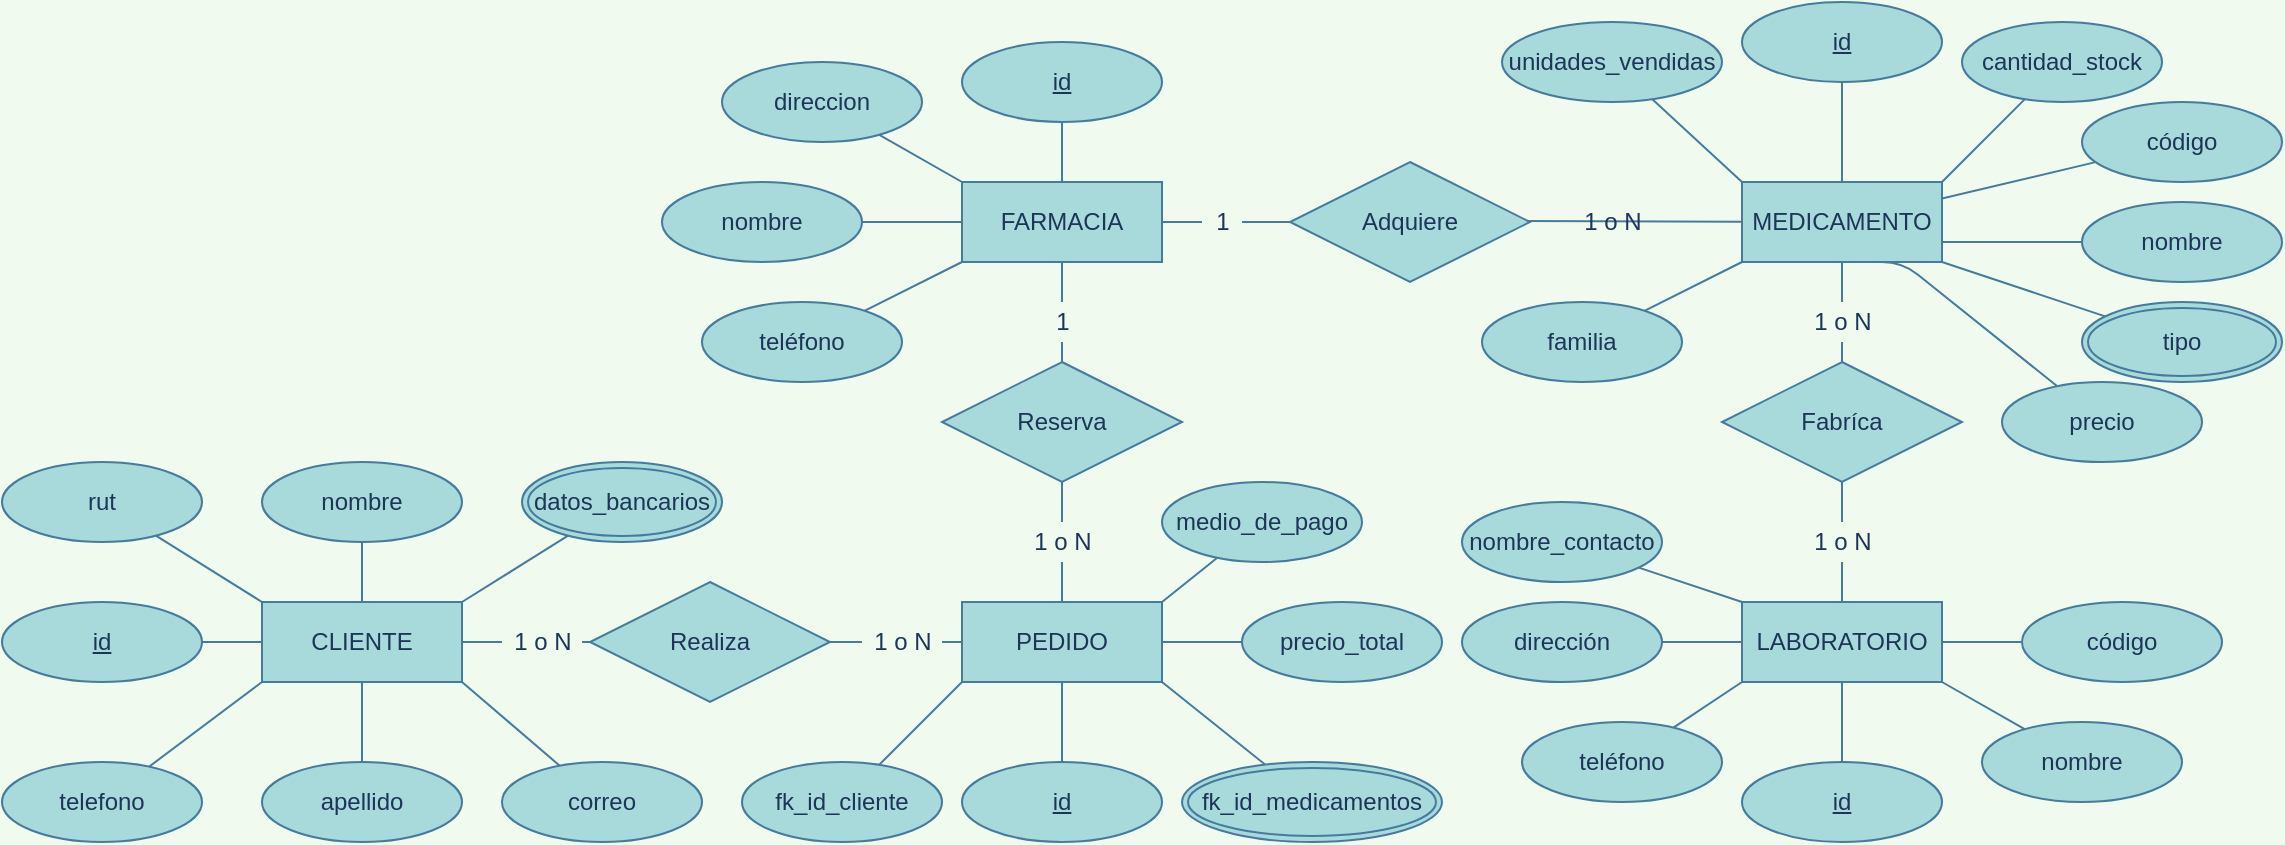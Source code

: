 <mxfile>
    <diagram id="p2B4HrIMBbC0G212W3EP" name="Page-1">
        <mxGraphModel dx="1806" dy="420" grid="1" gridSize="10" guides="1" tooltips="1" connect="1" arrows="1" fold="1" page="1" pageScale="1" pageWidth="827" pageHeight="1169" background="#F1FAEE" math="0" shadow="0">
            <root>
                <mxCell id="0"/>
                <mxCell id="1" parent="0"/>
                <mxCell id="2" value="MEDICAMENTO" style="whiteSpace=wrap;html=1;align=center;rounded=0;sketch=0;strokeColor=#457B9D;fillColor=#A8DADC;fontColor=#1D3557;" vertex="1" parent="1">
                    <mxGeometry x="640" y="420" width="100" height="40" as="geometry"/>
                </mxCell>
                <mxCell id="18" style="edgeStyle=none;sketch=0;orthogonalLoop=1;jettySize=auto;html=1;entryX=0.5;entryY=1;entryDx=0;entryDy=0;endArrow=none;endFill=0;strokeColor=#457B9D;fillColor=#A8DADC;fontColor=#1D3557;" edge="1" parent="1" source="28" target="16">
                    <mxGeometry relative="1" as="geometry"/>
                </mxCell>
                <mxCell id="3" value="LABORATORIO" style="whiteSpace=wrap;html=1;align=center;rounded=0;sketch=0;strokeColor=#457B9D;fillColor=#A8DADC;fontColor=#1D3557;" vertex="1" parent="1">
                    <mxGeometry x="640" y="630" width="100" height="40" as="geometry"/>
                </mxCell>
                <mxCell id="4" value="FARMACIA" style="whiteSpace=wrap;html=1;align=center;rounded=0;sketch=0;strokeColor=#457B9D;fillColor=#A8DADC;fontColor=#1D3557;" vertex="1" parent="1">
                    <mxGeometry x="250" y="420" width="100" height="40" as="geometry"/>
                </mxCell>
                <mxCell id="9" style="rounded=1;sketch=0;orthogonalLoop=1;jettySize=auto;html=1;entryX=0;entryY=0.5;entryDx=0;entryDy=0;strokeColor=#457B9D;fillColor=#A8DADC;fontColor=#1D3557;endArrow=none;endFill=0;" edge="1" parent="1" source="11" target="8">
                    <mxGeometry relative="1" as="geometry"/>
                </mxCell>
                <mxCell id="6" value="CLIENTE" style="whiteSpace=wrap;html=1;align=center;rounded=0;sketch=0;strokeColor=#457B9D;fillColor=#A8DADC;fontColor=#1D3557;" vertex="1" parent="1">
                    <mxGeometry x="-100" y="630" width="100" height="40" as="geometry"/>
                </mxCell>
                <mxCell id="20" style="edgeStyle=none;sketch=0;orthogonalLoop=1;jettySize=auto;html=1;entryX=0.5;entryY=1;entryDx=0;entryDy=0;endArrow=none;endFill=0;strokeColor=#457B9D;fillColor=#A8DADC;fontColor=#1D3557;" edge="1" parent="1" source="22" target="19">
                    <mxGeometry relative="1" as="geometry"/>
                </mxCell>
                <mxCell id="7" value="PEDIDO" style="whiteSpace=wrap;html=1;align=center;rounded=0;sketch=0;strokeColor=#457B9D;fillColor=#A8DADC;fontColor=#1D3557;" vertex="1" parent="1">
                    <mxGeometry x="250" y="630" width="100" height="40" as="geometry"/>
                </mxCell>
                <mxCell id="10" style="edgeStyle=none;sketch=0;orthogonalLoop=1;jettySize=auto;html=1;entryX=0;entryY=0.5;entryDx=0;entryDy=0;endArrow=none;endFill=0;strokeColor=#457B9D;fillColor=#A8DADC;fontColor=#1D3557;" edge="1" parent="1" source="12" target="7">
                    <mxGeometry relative="1" as="geometry"/>
                </mxCell>
                <mxCell id="8" value="Realiza" style="shape=rhombus;perimeter=rhombusPerimeter;whiteSpace=wrap;html=1;align=center;rounded=0;sketch=0;strokeColor=#457B9D;fillColor=#A8DADC;fontColor=#1D3557;" vertex="1" parent="1">
                    <mxGeometry x="64" y="620" width="120" height="60" as="geometry"/>
                </mxCell>
                <mxCell id="14" style="edgeStyle=none;sketch=0;orthogonalLoop=1;jettySize=auto;html=1;entryX=1;entryY=0.5;entryDx=0;entryDy=0;endArrow=none;endFill=0;strokeColor=#457B9D;fillColor=#A8DADC;fontColor=#1D3557;" edge="1" parent="1" source="25" target="4">
                    <mxGeometry relative="1" as="geometry"/>
                </mxCell>
                <mxCell id="15" style="edgeStyle=none;sketch=0;orthogonalLoop=1;jettySize=auto;html=1;endArrow=none;endFill=0;strokeColor=#457B9D;fillColor=#A8DADC;fontColor=#1D3557;exitX=0.965;exitY=0.492;exitDx=0;exitDy=0;exitPerimeter=0;" edge="1" parent="1" source="13" target="2">
                    <mxGeometry relative="1" as="geometry"/>
                </mxCell>
                <mxCell id="13" value="Adquiere" style="shape=rhombus;perimeter=rhombusPerimeter;whiteSpace=wrap;html=1;align=center;rounded=0;sketch=0;strokeColor=#457B9D;fillColor=#A8DADC;fontColor=#1D3557;" vertex="1" parent="1">
                    <mxGeometry x="414" y="410" width="120" height="60" as="geometry"/>
                </mxCell>
                <mxCell id="17" style="edgeStyle=none;sketch=0;orthogonalLoop=1;jettySize=auto;html=1;entryX=0.5;entryY=1;entryDx=0;entryDy=0;endArrow=none;endFill=0;strokeColor=#457B9D;fillColor=#A8DADC;fontColor=#1D3557;" edge="1" parent="1" source="29" target="2">
                    <mxGeometry relative="1" as="geometry"/>
                </mxCell>
                <mxCell id="16" value="Fabríca" style="shape=rhombus;perimeter=rhombusPerimeter;whiteSpace=wrap;html=1;align=center;rounded=0;sketch=0;strokeColor=#457B9D;fillColor=#A8DADC;fontColor=#1D3557;" vertex="1" parent="1">
                    <mxGeometry x="630" y="510" width="120" height="60" as="geometry"/>
                </mxCell>
                <mxCell id="21" style="edgeStyle=none;sketch=0;orthogonalLoop=1;jettySize=auto;html=1;entryX=0.5;entryY=1;entryDx=0;entryDy=0;endArrow=none;endFill=0;strokeColor=#457B9D;fillColor=#A8DADC;fontColor=#1D3557;" edge="1" parent="1" source="23" target="4">
                    <mxGeometry relative="1" as="geometry"/>
                </mxCell>
                <mxCell id="19" value="Reserva" style="shape=rhombus;perimeter=rhombusPerimeter;whiteSpace=wrap;html=1;align=center;rounded=0;sketch=0;strokeColor=#457B9D;fillColor=#A8DADC;fontColor=#1D3557;" vertex="1" parent="1">
                    <mxGeometry x="240" y="510" width="120" height="60" as="geometry"/>
                </mxCell>
                <mxCell id="23" value="1" style="text;html=1;align=center;verticalAlign=middle;resizable=0;points=[];autosize=1;fontColor=#1D3557;" vertex="1" parent="1">
                    <mxGeometry x="290" y="480" width="20" height="20" as="geometry"/>
                </mxCell>
                <mxCell id="24" style="edgeStyle=none;sketch=0;orthogonalLoop=1;jettySize=auto;html=1;entryX=0.5;entryY=1;entryDx=0;entryDy=0;endArrow=none;endFill=0;strokeColor=#457B9D;fillColor=#A8DADC;fontColor=#1D3557;" edge="1" parent="1" source="19" target="23">
                    <mxGeometry relative="1" as="geometry">
                        <mxPoint x="300" y="510" as="sourcePoint"/>
                        <mxPoint x="300" y="460" as="targetPoint"/>
                    </mxGeometry>
                </mxCell>
                <mxCell id="26" value="1 o N" style="text;html=1;align=center;verticalAlign=middle;resizable=0;points=[];autosize=1;fontColor=#1D3557;" vertex="1" parent="1">
                    <mxGeometry x="555" y="430" width="40" height="20" as="geometry"/>
                </mxCell>
                <mxCell id="11" value="1 o N" style="text;html=1;align=center;verticalAlign=middle;resizable=0;points=[];autosize=1;fontColor=#1D3557;" vertex="1" parent="1">
                    <mxGeometry x="20" y="640" width="40" height="20" as="geometry"/>
                </mxCell>
                <mxCell id="30" style="rounded=1;sketch=0;orthogonalLoop=1;jettySize=auto;html=1;entryX=0;entryY=0.5;entryDx=0;entryDy=0;strokeColor=#457B9D;fillColor=#A8DADC;fontColor=#1D3557;endArrow=none;endFill=0;" edge="1" parent="1" source="6" target="11">
                    <mxGeometry relative="1" as="geometry">
                        <mxPoint y="650" as="sourcePoint"/>
                        <mxPoint x="64" y="650" as="targetPoint"/>
                    </mxGeometry>
                </mxCell>
                <mxCell id="32" style="edgeStyle=none;sketch=0;orthogonalLoop=1;jettySize=auto;html=1;entryX=0;entryY=0.5;entryDx=0;entryDy=0;endArrow=none;endFill=0;strokeColor=#457B9D;fillColor=#A8DADC;fontColor=#1D3557;" edge="1" parent="1" source="31" target="6">
                    <mxGeometry relative="1" as="geometry"/>
                </mxCell>
                <mxCell id="31" value="id" style="ellipse;whiteSpace=wrap;html=1;align=center;fontStyle=4;rounded=0;sketch=0;strokeColor=#457B9D;fillColor=#A8DADC;fontColor=#1D3557;" vertex="1" parent="1">
                    <mxGeometry x="-230" y="630" width="100" height="40" as="geometry"/>
                </mxCell>
                <mxCell id="34" style="edgeStyle=none;sketch=0;orthogonalLoop=1;jettySize=auto;html=1;entryX=0.5;entryY=0;entryDx=0;entryDy=0;endArrow=none;endFill=0;strokeColor=#457B9D;fillColor=#A8DADC;fontColor=#1D3557;" edge="1" parent="1" source="33" target="6">
                    <mxGeometry relative="1" as="geometry"/>
                </mxCell>
                <mxCell id="33" value="nombre" style="ellipse;whiteSpace=wrap;html=1;align=center;rounded=0;sketch=0;strokeColor=#457B9D;fillColor=#A8DADC;fontColor=#1D3557;" vertex="1" parent="1">
                    <mxGeometry x="-100" y="560" width="100" height="40" as="geometry"/>
                </mxCell>
                <mxCell id="36" style="edgeStyle=none;sketch=0;orthogonalLoop=1;jettySize=auto;html=1;entryX=0.5;entryY=1;entryDx=0;entryDy=0;endArrow=none;endFill=0;strokeColor=#457B9D;fillColor=#A8DADC;fontColor=#1D3557;" edge="1" parent="1" source="35" target="6">
                    <mxGeometry relative="1" as="geometry"/>
                </mxCell>
                <mxCell id="35" value="apellido" style="ellipse;whiteSpace=wrap;html=1;align=center;rounded=0;sketch=0;strokeColor=#457B9D;fillColor=#A8DADC;fontColor=#1D3557;" vertex="1" parent="1">
                    <mxGeometry x="-100" y="710" width="100" height="40" as="geometry"/>
                </mxCell>
                <mxCell id="38" style="edgeStyle=none;sketch=0;orthogonalLoop=1;jettySize=auto;html=1;entryX=0;entryY=1;entryDx=0;entryDy=0;endArrow=none;endFill=0;strokeColor=#457B9D;fillColor=#A8DADC;fontColor=#1D3557;" edge="1" parent="1" source="37" target="6">
                    <mxGeometry relative="1" as="geometry"/>
                </mxCell>
                <mxCell id="37" value="telefono" style="ellipse;whiteSpace=wrap;html=1;align=center;rounded=0;sketch=0;strokeColor=#457B9D;fillColor=#A8DADC;fontColor=#1D3557;" vertex="1" parent="1">
                    <mxGeometry x="-230" y="710" width="100" height="40" as="geometry"/>
                </mxCell>
                <mxCell id="40" style="edgeStyle=none;sketch=0;orthogonalLoop=1;jettySize=auto;html=1;entryX=1;entryY=1;entryDx=0;entryDy=0;endArrow=none;endFill=0;strokeColor=#457B9D;fillColor=#A8DADC;fontColor=#1D3557;" edge="1" parent="1" source="39" target="6">
                    <mxGeometry relative="1" as="geometry"/>
                </mxCell>
                <mxCell id="39" value="correo" style="ellipse;whiteSpace=wrap;html=1;align=center;rounded=0;sketch=0;strokeColor=#457B9D;fillColor=#A8DADC;fontColor=#1D3557;" vertex="1" parent="1">
                    <mxGeometry x="20" y="710" width="100" height="40" as="geometry"/>
                </mxCell>
                <mxCell id="42" style="edgeStyle=none;sketch=0;orthogonalLoop=1;jettySize=auto;html=1;entryX=0;entryY=0;entryDx=0;entryDy=0;endArrow=none;endFill=0;strokeColor=#457B9D;fillColor=#A8DADC;fontColor=#1D3557;" edge="1" parent="1" source="41" target="6">
                    <mxGeometry relative="1" as="geometry"/>
                </mxCell>
                <mxCell id="41" value="rut" style="ellipse;whiteSpace=wrap;html=1;align=center;rounded=0;sketch=0;strokeColor=#457B9D;fillColor=#A8DADC;fontColor=#1D3557;" vertex="1" parent="1">
                    <mxGeometry x="-230" y="560" width="100" height="40" as="geometry"/>
                </mxCell>
                <mxCell id="44" style="edgeStyle=none;sketch=0;orthogonalLoop=1;jettySize=auto;html=1;entryX=1;entryY=0;entryDx=0;entryDy=0;endArrow=none;endFill=0;strokeColor=#457B9D;fillColor=#A8DADC;fontColor=#1D3557;" edge="1" parent="1" source="45" target="6">
                    <mxGeometry relative="1" as="geometry">
                        <mxPoint x="43.585" y="601.981" as="sourcePoint"/>
                    </mxGeometry>
                </mxCell>
                <mxCell id="45" value="datos_bancarios" style="ellipse;shape=doubleEllipse;margin=3;whiteSpace=wrap;html=1;align=center;rounded=0;sketch=0;strokeColor=#457B9D;fillColor=#A8DADC;fontColor=#1D3557;" vertex="1" parent="1">
                    <mxGeometry x="30" y="560" width="100" height="40" as="geometry"/>
                </mxCell>
                <mxCell id="12" value="1 o N" style="text;html=1;align=center;verticalAlign=middle;resizable=0;points=[];autosize=1;fontColor=#1D3557;" vertex="1" parent="1">
                    <mxGeometry x="200" y="640" width="40" height="20" as="geometry"/>
                </mxCell>
                <mxCell id="46" style="edgeStyle=none;sketch=0;orthogonalLoop=1;jettySize=auto;html=1;entryX=0;entryY=0.5;entryDx=0;entryDy=0;endArrow=none;endFill=0;strokeColor=#457B9D;fillColor=#A8DADC;fontColor=#1D3557;" edge="1" parent="1" source="8" target="12">
                    <mxGeometry relative="1" as="geometry">
                        <mxPoint x="184" y="650" as="sourcePoint"/>
                        <mxPoint x="250" y="650" as="targetPoint"/>
                    </mxGeometry>
                </mxCell>
                <mxCell id="22" value="1 o N" style="text;html=1;align=center;verticalAlign=middle;resizable=0;points=[];autosize=1;fontColor=#1D3557;" vertex="1" parent="1">
                    <mxGeometry x="280" y="590" width="40" height="20" as="geometry"/>
                </mxCell>
                <mxCell id="47" style="edgeStyle=none;sketch=0;orthogonalLoop=1;jettySize=auto;html=1;entryX=0.5;entryY=1;entryDx=0;entryDy=0;endArrow=none;endFill=0;strokeColor=#457B9D;fillColor=#A8DADC;fontColor=#1D3557;" edge="1" parent="1" source="7" target="22">
                    <mxGeometry relative="1" as="geometry">
                        <mxPoint x="300" y="630" as="sourcePoint"/>
                        <mxPoint x="300" y="570" as="targetPoint"/>
                    </mxGeometry>
                </mxCell>
                <mxCell id="25" value="1" style="text;html=1;align=center;verticalAlign=middle;resizable=0;points=[];autosize=1;fontColor=#1D3557;" vertex="1" parent="1">
                    <mxGeometry x="370" y="430" width="20" height="20" as="geometry"/>
                </mxCell>
                <mxCell id="48" style="edgeStyle=none;sketch=0;orthogonalLoop=1;jettySize=auto;html=1;entryX=1;entryY=0.5;entryDx=0;entryDy=0;endArrow=none;endFill=0;strokeColor=#457B9D;fillColor=#A8DADC;fontColor=#1D3557;" edge="1" parent="1" source="13" target="25">
                    <mxGeometry relative="1" as="geometry">
                        <mxPoint x="414" y="440" as="sourcePoint"/>
                        <mxPoint x="350" y="440" as="targetPoint"/>
                    </mxGeometry>
                </mxCell>
                <mxCell id="29" value="1 o&amp;nbsp;N" style="text;html=1;align=center;verticalAlign=middle;resizable=0;points=[];autosize=1;fontColor=#1D3557;" vertex="1" parent="1">
                    <mxGeometry x="670" y="480" width="40" height="20" as="geometry"/>
                </mxCell>
                <mxCell id="49" style="edgeStyle=none;sketch=0;orthogonalLoop=1;jettySize=auto;html=1;entryX=0.5;entryY=1;entryDx=0;entryDy=0;endArrow=none;endFill=0;strokeColor=#457B9D;fillColor=#A8DADC;fontColor=#1D3557;" edge="1" parent="1" source="16" target="29">
                    <mxGeometry relative="1" as="geometry">
                        <mxPoint x="690" y="510" as="sourcePoint"/>
                        <mxPoint x="690" y="460" as="targetPoint"/>
                    </mxGeometry>
                </mxCell>
                <mxCell id="28" value="1 o N" style="text;html=1;align=center;verticalAlign=middle;resizable=0;points=[];autosize=1;fontColor=#1D3557;" vertex="1" parent="1">
                    <mxGeometry x="670" y="590" width="40" height="20" as="geometry"/>
                </mxCell>
                <mxCell id="50" style="edgeStyle=none;sketch=0;orthogonalLoop=1;jettySize=auto;html=1;entryX=0.5;entryY=1;entryDx=0;entryDy=0;endArrow=none;endFill=0;strokeColor=#457B9D;fillColor=#A8DADC;fontColor=#1D3557;" edge="1" parent="1" source="3" target="28">
                    <mxGeometry relative="1" as="geometry">
                        <mxPoint x="690" y="630" as="sourcePoint"/>
                        <mxPoint x="690" y="570" as="targetPoint"/>
                    </mxGeometry>
                </mxCell>
                <mxCell id="52" style="edgeStyle=none;sketch=0;orthogonalLoop=1;jettySize=auto;html=1;endArrow=none;endFill=0;strokeColor=#457B9D;fillColor=#A8DADC;fontColor=#1D3557;" edge="1" parent="1" source="51" target="2">
                    <mxGeometry relative="1" as="geometry"/>
                </mxCell>
                <mxCell id="51" value="id" style="ellipse;whiteSpace=wrap;html=1;align=center;fontStyle=4;rounded=0;sketch=0;strokeColor=#457B9D;fillColor=#A8DADC;fontColor=#1D3557;" vertex="1" parent="1">
                    <mxGeometry x="640" y="330" width="100" height="40" as="geometry"/>
                </mxCell>
                <mxCell id="54" style="edgeStyle=none;sketch=0;orthogonalLoop=1;jettySize=auto;html=1;endArrow=none;endFill=0;strokeColor=#457B9D;fillColor=#A8DADC;fontColor=#1D3557;" edge="1" parent="1" source="53" target="2">
                    <mxGeometry relative="1" as="geometry"/>
                </mxCell>
                <mxCell id="53" value="código" style="ellipse;whiteSpace=wrap;html=1;align=center;rounded=0;sketch=0;strokeColor=#457B9D;fillColor=#A8DADC;fontColor=#1D3557;" vertex="1" parent="1">
                    <mxGeometry x="810" y="380" width="100" height="40" as="geometry"/>
                </mxCell>
                <mxCell id="56" style="edgeStyle=none;sketch=0;orthogonalLoop=1;jettySize=auto;html=1;entryX=1;entryY=0.75;entryDx=0;entryDy=0;endArrow=none;endFill=0;strokeColor=#457B9D;fillColor=#A8DADC;fontColor=#1D3557;" edge="1" parent="1" source="55" target="2">
                    <mxGeometry relative="1" as="geometry"/>
                </mxCell>
                <mxCell id="55" value="nombre" style="ellipse;whiteSpace=wrap;html=1;align=center;rounded=0;sketch=0;strokeColor=#457B9D;fillColor=#A8DADC;fontColor=#1D3557;" vertex="1" parent="1">
                    <mxGeometry x="810" y="430" width="100" height="40" as="geometry"/>
                </mxCell>
                <mxCell id="58" style="edgeStyle=none;sketch=0;orthogonalLoop=1;jettySize=auto;html=1;entryX=1;entryY=1;entryDx=0;entryDy=0;endArrow=none;endFill=0;strokeColor=#457B9D;fillColor=#A8DADC;fontColor=#1D3557;" edge="1" parent="1" source="57" target="2">
                    <mxGeometry relative="1" as="geometry"/>
                </mxCell>
                <mxCell id="57" value="tipo" style="ellipse;shape=doubleEllipse;margin=3;whiteSpace=wrap;html=1;align=center;rounded=0;sketch=0;strokeColor=#457B9D;fillColor=#A8DADC;fontColor=#1D3557;" vertex="1" parent="1">
                    <mxGeometry x="810" y="480" width="100" height="40" as="geometry"/>
                </mxCell>
                <mxCell id="60" style="edgeStyle=none;sketch=0;orthogonalLoop=1;jettySize=auto;html=1;entryX=1;entryY=0;entryDx=0;entryDy=0;endArrow=none;endFill=0;strokeColor=#457B9D;fillColor=#A8DADC;fontColor=#1D3557;" edge="1" parent="1" source="59" target="2">
                    <mxGeometry relative="1" as="geometry"/>
                </mxCell>
                <mxCell id="59" value="cantidad_stock" style="ellipse;whiteSpace=wrap;html=1;align=center;rounded=0;sketch=0;strokeColor=#457B9D;fillColor=#A8DADC;fontColor=#1D3557;" vertex="1" parent="1">
                    <mxGeometry x="750" y="340" width="100" height="40" as="geometry"/>
                </mxCell>
                <mxCell id="62" style="edgeStyle=none;sketch=0;orthogonalLoop=1;jettySize=auto;html=1;entryX=0;entryY=0;entryDx=0;entryDy=0;endArrow=none;endFill=0;strokeColor=#457B9D;fillColor=#A8DADC;fontColor=#1D3557;" edge="1" parent="1" source="61" target="2">
                    <mxGeometry relative="1" as="geometry"/>
                </mxCell>
                <mxCell id="61" value="unidades_vendidas" style="ellipse;whiteSpace=wrap;html=1;align=center;rounded=0;sketch=0;strokeColor=#457B9D;fillColor=#A8DADC;fontColor=#1D3557;" vertex="1" parent="1">
                    <mxGeometry x="520" y="340" width="110" height="40" as="geometry"/>
                </mxCell>
                <mxCell id="64" style="edgeStyle=none;sketch=0;orthogonalLoop=1;jettySize=auto;html=1;entryX=0.5;entryY=1;entryDx=0;entryDy=0;endArrow=none;endFill=0;strokeColor=#457B9D;fillColor=#A8DADC;fontColor=#1D3557;" edge="1" parent="1" source="63" target="2">
                    <mxGeometry relative="1" as="geometry">
                        <Array as="points">
                            <mxPoint x="720" y="460"/>
                        </Array>
                    </mxGeometry>
                </mxCell>
                <mxCell id="63" value="precio" style="ellipse;whiteSpace=wrap;html=1;align=center;rounded=0;sketch=0;strokeColor=#457B9D;fillColor=#A8DADC;fontColor=#1D3557;" vertex="1" parent="1">
                    <mxGeometry x="770" y="520" width="100" height="40" as="geometry"/>
                </mxCell>
                <mxCell id="66" style="edgeStyle=none;sketch=0;orthogonalLoop=1;jettySize=auto;html=1;entryX=0;entryY=1;entryDx=0;entryDy=0;endArrow=none;endFill=0;strokeColor=#457B9D;fillColor=#A8DADC;fontColor=#1D3557;" edge="1" parent="1" source="65" target="2">
                    <mxGeometry relative="1" as="geometry"/>
                </mxCell>
                <mxCell id="65" value="familia" style="ellipse;whiteSpace=wrap;html=1;align=center;rounded=0;sketch=0;strokeColor=#457B9D;fillColor=#A8DADC;fontColor=#1D3557;" vertex="1" parent="1">
                    <mxGeometry x="510" y="480" width="100" height="40" as="geometry"/>
                </mxCell>
                <mxCell id="68" style="edgeStyle=none;sketch=0;orthogonalLoop=1;jettySize=auto;html=1;endArrow=none;endFill=0;strokeColor=#457B9D;fillColor=#A8DADC;fontColor=#1D3557;" edge="1" parent="1" source="67" target="3">
                    <mxGeometry relative="1" as="geometry"/>
                </mxCell>
                <mxCell id="67" value="id" style="ellipse;whiteSpace=wrap;html=1;align=center;fontStyle=4;rounded=0;sketch=0;strokeColor=#457B9D;fillColor=#A8DADC;fontColor=#1D3557;" vertex="1" parent="1">
                    <mxGeometry x="640" y="710" width="100" height="40" as="geometry"/>
                </mxCell>
                <mxCell id="70" style="edgeStyle=none;sketch=0;orthogonalLoop=1;jettySize=auto;html=1;entryX=1;entryY=0.5;entryDx=0;entryDy=0;endArrow=none;endFill=0;strokeColor=#457B9D;fillColor=#A8DADC;fontColor=#1D3557;" edge="1" parent="1" source="69" target="3">
                    <mxGeometry relative="1" as="geometry"/>
                </mxCell>
                <mxCell id="69" value="código" style="ellipse;whiteSpace=wrap;html=1;align=center;rounded=0;sketch=0;strokeColor=#457B9D;fillColor=#A8DADC;fontColor=#1D3557;" vertex="1" parent="1">
                    <mxGeometry x="780" y="630" width="100" height="40" as="geometry"/>
                </mxCell>
                <mxCell id="72" style="edgeStyle=none;sketch=0;orthogonalLoop=1;jettySize=auto;html=1;entryX=1;entryY=1;entryDx=0;entryDy=0;endArrow=none;endFill=0;strokeColor=#457B9D;fillColor=#A8DADC;fontColor=#1D3557;" edge="1" parent="1" source="71" target="3">
                    <mxGeometry relative="1" as="geometry"/>
                </mxCell>
                <mxCell id="71" value="nombre" style="ellipse;whiteSpace=wrap;html=1;align=center;rounded=0;sketch=0;strokeColor=#457B9D;fillColor=#A8DADC;fontColor=#1D3557;" vertex="1" parent="1">
                    <mxGeometry x="760" y="690" width="100" height="40" as="geometry"/>
                </mxCell>
                <mxCell id="74" style="edgeStyle=none;sketch=0;orthogonalLoop=1;jettySize=auto;html=1;entryX=0;entryY=1;entryDx=0;entryDy=0;endArrow=none;endFill=0;strokeColor=#457B9D;fillColor=#A8DADC;fontColor=#1D3557;" edge="1" parent="1" source="73" target="3">
                    <mxGeometry relative="1" as="geometry"/>
                </mxCell>
                <mxCell id="73" value="teléfono" style="ellipse;whiteSpace=wrap;html=1;align=center;rounded=0;sketch=0;strokeColor=#457B9D;fillColor=#A8DADC;fontColor=#1D3557;" vertex="1" parent="1">
                    <mxGeometry x="530" y="690" width="100" height="40" as="geometry"/>
                </mxCell>
                <mxCell id="76" style="edgeStyle=none;sketch=0;orthogonalLoop=1;jettySize=auto;html=1;endArrow=none;endFill=0;strokeColor=#457B9D;fillColor=#A8DADC;fontColor=#1D3557;" edge="1" parent="1" source="75" target="3">
                    <mxGeometry relative="1" as="geometry"/>
                </mxCell>
                <mxCell id="75" value="dirección" style="ellipse;whiteSpace=wrap;html=1;align=center;rounded=0;sketch=0;strokeColor=#457B9D;fillColor=#A8DADC;fontColor=#1D3557;" vertex="1" parent="1">
                    <mxGeometry x="500" y="630" width="100" height="40" as="geometry"/>
                </mxCell>
                <mxCell id="78" style="edgeStyle=none;sketch=0;orthogonalLoop=1;jettySize=auto;html=1;entryX=0;entryY=0;entryDx=0;entryDy=0;endArrow=none;endFill=0;strokeColor=#457B9D;fillColor=#A8DADC;fontColor=#1D3557;" edge="1" parent="1" source="77" target="3">
                    <mxGeometry relative="1" as="geometry"/>
                </mxCell>
                <mxCell id="77" value="nombre_contacto" style="ellipse;whiteSpace=wrap;html=1;align=center;rounded=0;sketch=0;strokeColor=#457B9D;fillColor=#A8DADC;fontColor=#1D3557;" vertex="1" parent="1">
                    <mxGeometry x="500" y="580" width="100" height="40" as="geometry"/>
                </mxCell>
                <mxCell id="80" style="edgeStyle=none;sketch=0;orthogonalLoop=1;jettySize=auto;html=1;entryX=0.5;entryY=1;entryDx=0;entryDy=0;endArrow=none;endFill=0;strokeColor=#457B9D;fillColor=#A8DADC;fontColor=#1D3557;" edge="1" parent="1" source="79" target="7">
                    <mxGeometry relative="1" as="geometry"/>
                </mxCell>
                <mxCell id="79" value="id" style="ellipse;whiteSpace=wrap;html=1;align=center;fontStyle=4;rounded=0;sketch=0;strokeColor=#457B9D;fillColor=#A8DADC;fontColor=#1D3557;" vertex="1" parent="1">
                    <mxGeometry x="250" y="710" width="100" height="40" as="geometry"/>
                </mxCell>
                <mxCell id="82" style="edgeStyle=none;sketch=0;orthogonalLoop=1;jettySize=auto;html=1;entryX=0;entryY=1;entryDx=0;entryDy=0;endArrow=none;endFill=0;strokeColor=#457B9D;fillColor=#A8DADC;fontColor=#1D3557;" edge="1" parent="1" source="81" target="7">
                    <mxGeometry relative="1" as="geometry"/>
                </mxCell>
                <mxCell id="81" value="fk_id_cliente" style="ellipse;whiteSpace=wrap;html=1;align=center;rounded=0;sketch=0;strokeColor=#457B9D;fillColor=#A8DADC;fontColor=#1D3557;" vertex="1" parent="1">
                    <mxGeometry x="140" y="710" width="100" height="40" as="geometry"/>
                </mxCell>
                <mxCell id="86" style="edgeStyle=none;sketch=0;orthogonalLoop=1;jettySize=auto;html=1;entryX=1;entryY=1;entryDx=0;entryDy=0;endArrow=none;endFill=0;strokeColor=#457B9D;fillColor=#A8DADC;fontColor=#1D3557;" edge="1" parent="1" source="85" target="7">
                    <mxGeometry relative="1" as="geometry"/>
                </mxCell>
                <mxCell id="85" value="fk_id_medicamentos" style="ellipse;shape=doubleEllipse;margin=3;whiteSpace=wrap;html=1;align=center;rounded=0;sketch=0;strokeColor=#457B9D;fillColor=#A8DADC;fontColor=#1D3557;" vertex="1" parent="1">
                    <mxGeometry x="360" y="710" width="130" height="40" as="geometry"/>
                </mxCell>
                <mxCell id="88" style="edgeStyle=none;sketch=0;orthogonalLoop=1;jettySize=auto;html=1;entryX=1;entryY=0;entryDx=0;entryDy=0;endArrow=none;endFill=0;strokeColor=#457B9D;fillColor=#A8DADC;fontColor=#1D3557;" edge="1" parent="1" source="87" target="7">
                    <mxGeometry relative="1" as="geometry"/>
                </mxCell>
                <mxCell id="87" value="medio_de_pago" style="ellipse;whiteSpace=wrap;html=1;align=center;rounded=0;sketch=0;strokeColor=#457B9D;fillColor=#A8DADC;fontColor=#1D3557;" vertex="1" parent="1">
                    <mxGeometry x="350" y="570" width="100" height="40" as="geometry"/>
                </mxCell>
                <mxCell id="93" style="edgeStyle=none;sketch=0;orthogonalLoop=1;jettySize=auto;html=1;endArrow=none;endFill=0;strokeColor=#457B9D;fillColor=#A8DADC;fontColor=#1D3557;" edge="1" parent="1" source="92" target="7">
                    <mxGeometry relative="1" as="geometry"/>
                </mxCell>
                <mxCell id="92" value="precio_total" style="ellipse;whiteSpace=wrap;html=1;align=center;rounded=0;sketch=0;strokeColor=#457B9D;fillColor=#A8DADC;fontColor=#1D3557;" vertex="1" parent="1">
                    <mxGeometry x="390" y="630" width="100" height="40" as="geometry"/>
                </mxCell>
                <mxCell id="95" style="edgeStyle=none;sketch=0;orthogonalLoop=1;jettySize=auto;html=1;entryX=0.5;entryY=0;entryDx=0;entryDy=0;endArrow=none;endFill=0;strokeColor=#457B9D;fillColor=#A8DADC;fontColor=#1D3557;" edge="1" parent="1" source="94" target="4">
                    <mxGeometry relative="1" as="geometry"/>
                </mxCell>
                <mxCell id="94" value="id" style="ellipse;whiteSpace=wrap;html=1;align=center;fontStyle=4;rounded=0;sketch=0;strokeColor=#457B9D;fillColor=#A8DADC;fontColor=#1D3557;" vertex="1" parent="1">
                    <mxGeometry x="250" y="350" width="100" height="40" as="geometry"/>
                </mxCell>
                <mxCell id="97" style="edgeStyle=none;sketch=0;orthogonalLoop=1;jettySize=auto;html=1;endArrow=none;endFill=0;strokeColor=#457B9D;fillColor=#A8DADC;fontColor=#1D3557;" edge="1" parent="1" source="96" target="4">
                    <mxGeometry relative="1" as="geometry"/>
                </mxCell>
                <mxCell id="96" value="nombre" style="ellipse;whiteSpace=wrap;html=1;align=center;rounded=0;sketch=0;strokeColor=#457B9D;fillColor=#A8DADC;fontColor=#1D3557;" vertex="1" parent="1">
                    <mxGeometry x="100" y="420" width="100" height="40" as="geometry"/>
                </mxCell>
                <mxCell id="99" style="edgeStyle=none;sketch=0;orthogonalLoop=1;jettySize=auto;html=1;entryX=0;entryY=0;entryDx=0;entryDy=0;endArrow=none;endFill=0;strokeColor=#457B9D;fillColor=#A8DADC;fontColor=#1D3557;" edge="1" parent="1" source="98" target="4">
                    <mxGeometry relative="1" as="geometry"/>
                </mxCell>
                <mxCell id="98" value="direccion" style="ellipse;whiteSpace=wrap;html=1;align=center;rounded=0;sketch=0;strokeColor=#457B9D;fillColor=#A8DADC;fontColor=#1D3557;" vertex="1" parent="1">
                    <mxGeometry x="130" y="360" width="100" height="40" as="geometry"/>
                </mxCell>
                <mxCell id="101" style="edgeStyle=none;sketch=0;orthogonalLoop=1;jettySize=auto;html=1;endArrow=none;endFill=0;strokeColor=#457B9D;fillColor=#A8DADC;fontColor=#1D3557;" edge="1" parent="1" source="100">
                    <mxGeometry relative="1" as="geometry">
                        <mxPoint x="250" y="460" as="targetPoint"/>
                    </mxGeometry>
                </mxCell>
                <mxCell id="100" value="teléfono" style="ellipse;whiteSpace=wrap;html=1;align=center;rounded=0;sketch=0;strokeColor=#457B9D;fillColor=#A8DADC;fontColor=#1D3557;" vertex="1" parent="1">
                    <mxGeometry x="120" y="480" width="100" height="40" as="geometry"/>
                </mxCell>
            </root>
        </mxGraphModel>
    </diagram>
</mxfile>
